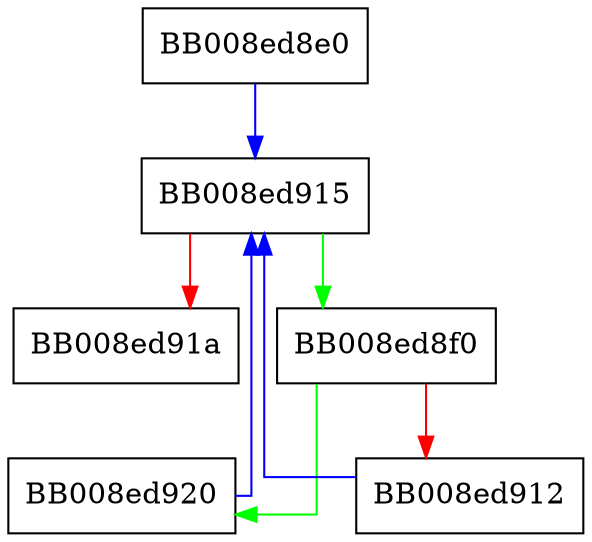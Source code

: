 digraph _dl_higher_prime_number {
  node [shape="box"];
  graph [splines=ortho];
  BB008ed8e0 -> BB008ed915 [color="blue"];
  BB008ed8f0 -> BB008ed920 [color="green"];
  BB008ed8f0 -> BB008ed912 [color="red"];
  BB008ed912 -> BB008ed915 [color="blue"];
  BB008ed915 -> BB008ed8f0 [color="green"];
  BB008ed915 -> BB008ed91a [color="red"];
  BB008ed920 -> BB008ed915 [color="blue"];
}